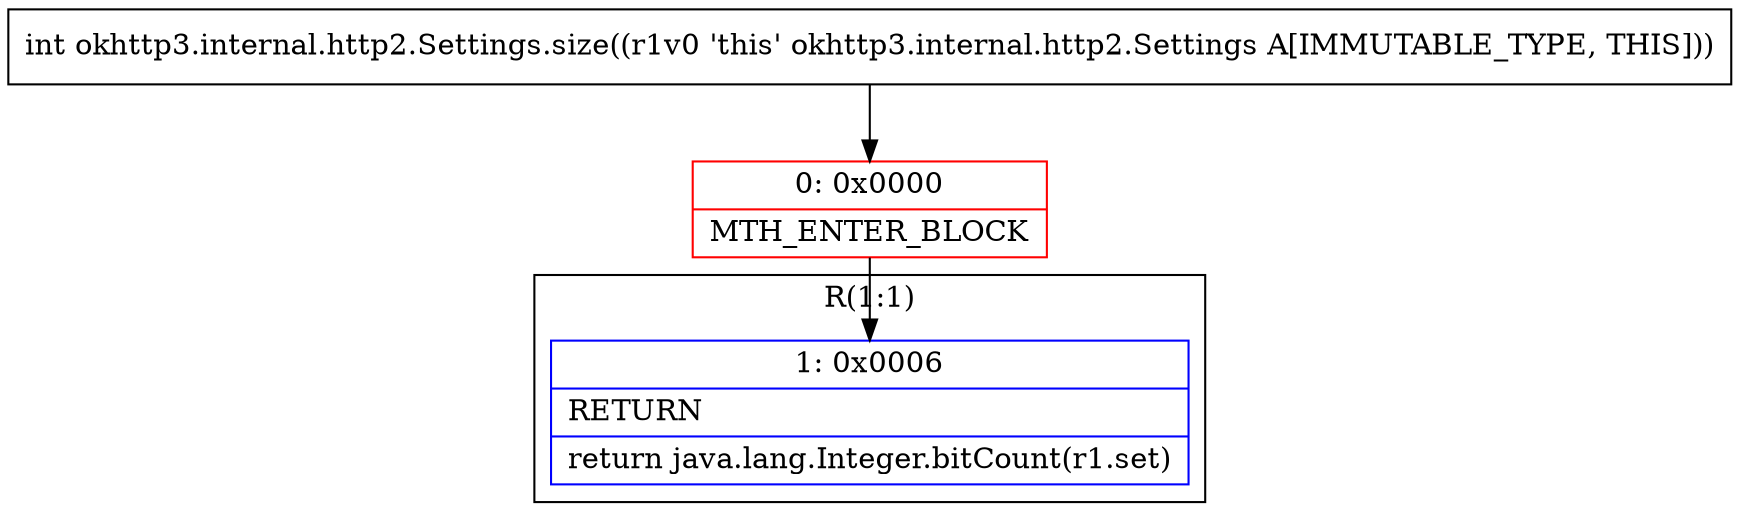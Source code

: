 digraph "CFG forokhttp3.internal.http2.Settings.size()I" {
subgraph cluster_Region_2080215497 {
label = "R(1:1)";
node [shape=record,color=blue];
Node_1 [shape=record,label="{1\:\ 0x0006|RETURN\l|return java.lang.Integer.bitCount(r1.set)\l}"];
}
Node_0 [shape=record,color=red,label="{0\:\ 0x0000|MTH_ENTER_BLOCK\l}"];
MethodNode[shape=record,label="{int okhttp3.internal.http2.Settings.size((r1v0 'this' okhttp3.internal.http2.Settings A[IMMUTABLE_TYPE, THIS])) }"];
MethodNode -> Node_0;
Node_0 -> Node_1;
}


